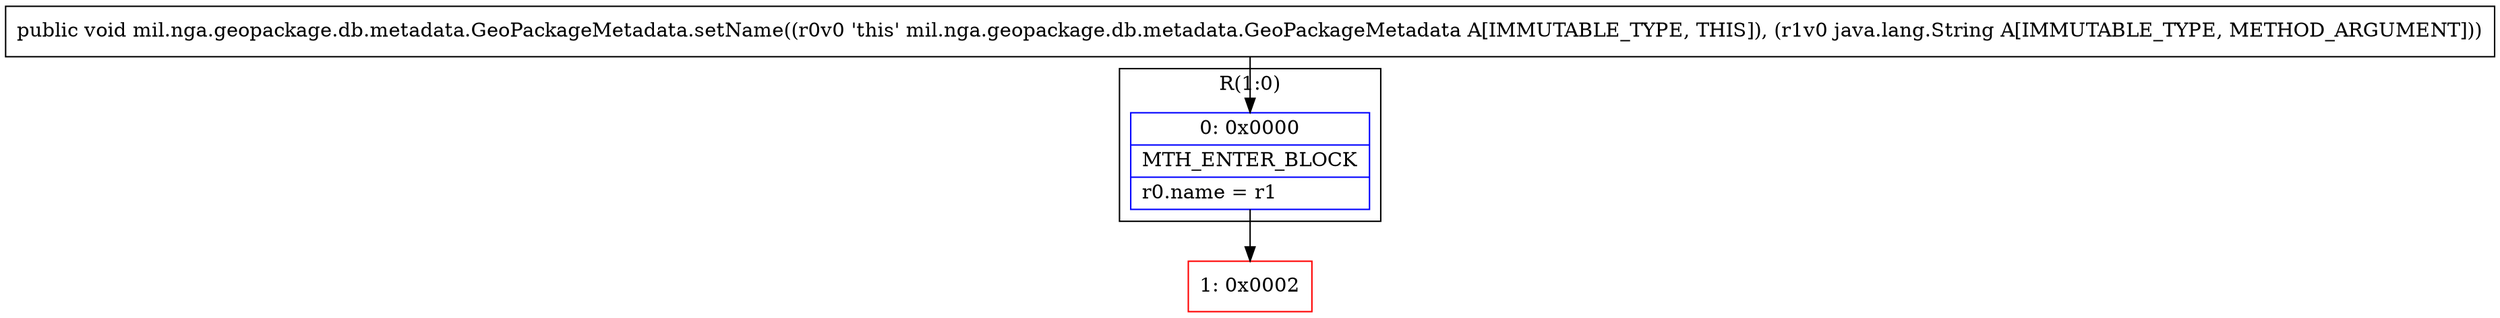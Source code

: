 digraph "CFG formil.nga.geopackage.db.metadata.GeoPackageMetadata.setName(Ljava\/lang\/String;)V" {
subgraph cluster_Region_871616367 {
label = "R(1:0)";
node [shape=record,color=blue];
Node_0 [shape=record,label="{0\:\ 0x0000|MTH_ENTER_BLOCK\l|r0.name = r1\l}"];
}
Node_1 [shape=record,color=red,label="{1\:\ 0x0002}"];
MethodNode[shape=record,label="{public void mil.nga.geopackage.db.metadata.GeoPackageMetadata.setName((r0v0 'this' mil.nga.geopackage.db.metadata.GeoPackageMetadata A[IMMUTABLE_TYPE, THIS]), (r1v0 java.lang.String A[IMMUTABLE_TYPE, METHOD_ARGUMENT])) }"];
MethodNode -> Node_0;
Node_0 -> Node_1;
}

